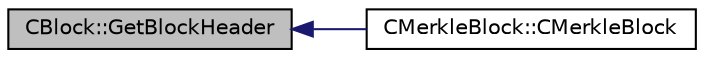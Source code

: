 digraph "CBlock::GetBlockHeader"
{
  edge [fontname="Helvetica",fontsize="10",labelfontname="Helvetica",labelfontsize="10"];
  node [fontname="Helvetica",fontsize="10",shape=record];
  rankdir="LR";
  Node165 [label="CBlock::GetBlockHeader",height=0.2,width=0.4,color="black", fillcolor="grey75", style="filled", fontcolor="black"];
  Node165 -> Node166 [dir="back",color="midnightblue",fontsize="10",style="solid",fontname="Helvetica"];
  Node166 [label="CMerkleBlock::CMerkleBlock",height=0.2,width=0.4,color="black", fillcolor="white", style="filled",URL="$class_c_merkle_block.html#a5d08ce7034216ca25b0f9eab6bf8c389",tooltip="Create from a CBlock, filtering transactions according to filter Note that this will call IsRelevantA..."];
}
